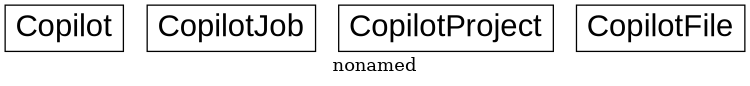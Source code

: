 digraph {
label="nonamed";
rankdir="BT";
dpi=300;
ratio="fill";
size="5,5";
margin=0;



// Nodes
Copilot [shape=rect, label=<<FONT face="Arial"  POINT-SIZE="24" >Copilot</FONT>>]
CopilotJob [shape=rect, label=<<FONT face="Arial"  POINT-SIZE="24" >CopilotJob</FONT>>]
CopilotProject [shape=rect, label=<<FONT face="Arial"  POINT-SIZE="24" >CopilotProject</FONT>>]
CopilotFile [shape=rect, label=<<FONT face="Arial"  POINT-SIZE="24" >CopilotFile</FONT>>]

// Edges

}
